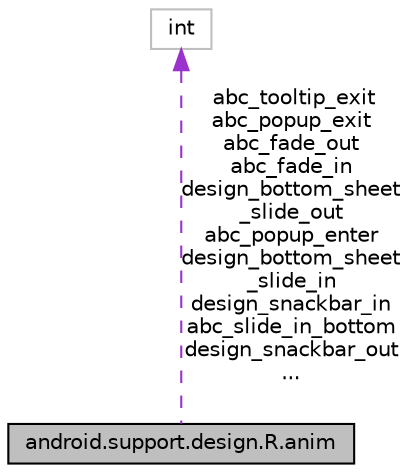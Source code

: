 digraph "android.support.design.R.anim"
{
 // INTERACTIVE_SVG=YES
 // LATEX_PDF_SIZE
  edge [fontname="Helvetica",fontsize="10",labelfontname="Helvetica",labelfontsize="10"];
  node [fontname="Helvetica",fontsize="10",shape=record];
  Node1 [label="android.support.design.R.anim",height=0.2,width=0.4,color="black", fillcolor="grey75", style="filled", fontcolor="black",tooltip=" "];
  Node2 -> Node1 [dir="back",color="darkorchid3",fontsize="10",style="dashed",label=" abc_tooltip_exit\nabc_popup_exit\nabc_fade_out\nabc_fade_in\ndesign_bottom_sheet\l_slide_out\nabc_popup_enter\ndesign_bottom_sheet\l_slide_in\ndesign_snackbar_in\nabc_slide_in_bottom\ndesign_snackbar_out\n..." ,fontname="Helvetica"];
  Node2 [label="int",height=0.2,width=0.4,color="grey75", fillcolor="white", style="filled",tooltip=" "];
}
